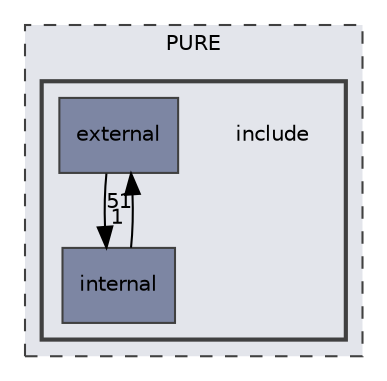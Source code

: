 digraph "C:/__PR00F__/___developing___/projects/PGE/PGE/PURE/include"
{
 // LATEX_PDF_SIZE
  edge [fontname="Helvetica",fontsize="10",labelfontname="Helvetica",labelfontsize="10"];
  node [fontname="Helvetica",fontsize="10",shape=record];
  compound=true
  subgraph clusterdir_010e343a38f8618a9d9a4eff05c9fae8 {
    graph [ bgcolor="#e3e5eb", pencolor="grey25", style="filled,dashed,", label="PURE", fontname="Helvetica", fontsize="10", URL="dir_010e343a38f8618a9d9a4eff05c9fae8.html"]
  subgraph clusterdir_ccce2d9ae343f825e3dbbdb591871300 {
    graph [ bgcolor="#e3e5eb", pencolor="grey25", style="filled,bold,", label="", fontname="Helvetica", fontsize="10", URL="dir_ccce2d9ae343f825e3dbbdb591871300.html"]
    dir_ccce2d9ae343f825e3dbbdb591871300 [shape=plaintext, label="include"];
  dir_084c3372eb33ddff2f732c4dd4944db2 [shape=box, label="external", style="filled,", fillcolor="#7d86a3", color="grey25", URL="dir_084c3372eb33ddff2f732c4dd4944db2.html"];
  dir_6b2e83f7bfb6188e7f08cd730fe93308 [shape=box, label="internal", style="filled,", fillcolor="#7d86a3", color="grey25", URL="dir_6b2e83f7bfb6188e7f08cd730fe93308.html"];
  }
  }
  dir_084c3372eb33ddff2f732c4dd4944db2->dir_6b2e83f7bfb6188e7f08cd730fe93308 [headlabel="1", labeldistance=1.5 headhref="dir_000004_000012.html"];
  dir_6b2e83f7bfb6188e7f08cd730fe93308->dir_084c3372eb33ddff2f732c4dd4944db2 [headlabel="51", labeldistance=1.5 headhref="dir_000012_000004.html"];
}
